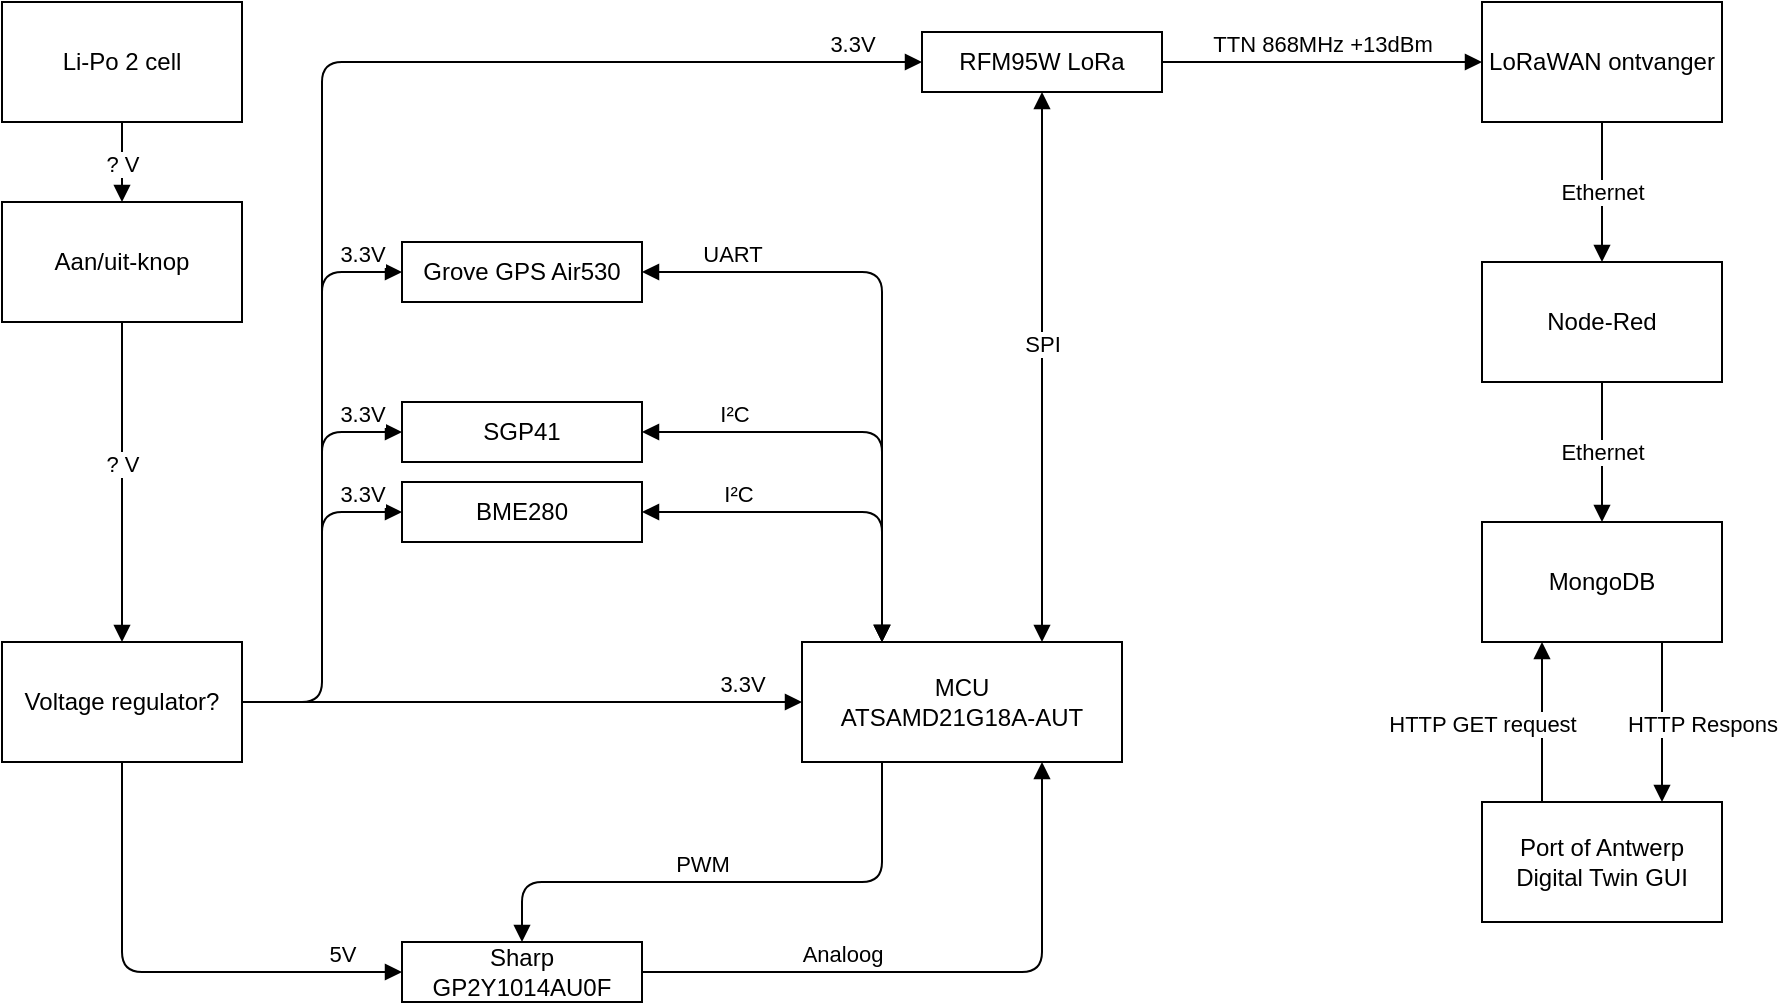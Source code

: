 <mxfile version="15.7.3" type="device"><diagram id="DnlSXQdmpU_UbplTDDjH" name="Pagina-1"><mxGraphModel dx="1102" dy="875" grid="1" gridSize="10" guides="1" tooltips="1" connect="1" arrows="1" fold="1" page="1" pageScale="1" pageWidth="827" pageHeight="1169" math="0" shadow="0"><root><mxCell id="0"/><mxCell id="1" parent="0"/><mxCell id="5vOnl-Bp9BRZOPpWkiGO-2" value="Aan/uit-knop" style="rounded=0;whiteSpace=wrap;html=1;" parent="1" vertex="1"><mxGeometry x="40" y="140" width="120" height="60" as="geometry"/></mxCell><mxCell id="vBzpkqg0vLZWILdxWITh-1" value="Li-Po 2 cell" style="rounded=0;whiteSpace=wrap;html=1;" parent="1" vertex="1"><mxGeometry x="40" y="40" width="120" height="60" as="geometry"/></mxCell><mxCell id="vBzpkqg0vLZWILdxWITh-2" value="? V" style="html=1;verticalAlign=bottom;endArrow=block;exitX=0.5;exitY=1;exitDx=0;exitDy=0;entryX=0.5;entryY=0;entryDx=0;entryDy=0;" parent="1" source="vBzpkqg0vLZWILdxWITh-1" target="5vOnl-Bp9BRZOPpWkiGO-2" edge="1"><mxGeometry x="0.5" width="80" relative="1" as="geometry"><mxPoint x="320" y="239.5" as="sourcePoint"/><mxPoint x="340" y="300" as="targetPoint"/><Array as="points"><mxPoint x="100" y="130"/></Array><mxPoint as="offset"/></mxGeometry></mxCell><mxCell id="srYokaDhOD0vxYr85T8N-5" value="SGP41" style="rounded=0;whiteSpace=wrap;html=1;" parent="1" vertex="1"><mxGeometry x="240" y="240" width="120" height="30" as="geometry"/></mxCell><mxCell id="srYokaDhOD0vxYr85T8N-6" value="BME280" style="rounded=0;whiteSpace=wrap;html=1;" parent="1" vertex="1"><mxGeometry x="240" y="280" width="120" height="30" as="geometry"/></mxCell><mxCell id="srYokaDhOD0vxYr85T8N-7" value="MCU &lt;br&gt;ATSAMD21G18A-AUT" style="rounded=0;whiteSpace=wrap;html=1;" parent="1" vertex="1"><mxGeometry x="440" y="360" width="160" height="60" as="geometry"/></mxCell><mxCell id="srYokaDhOD0vxYr85T8N-9" value="Sharp GP2Y1014AU0F" style="rounded=0;whiteSpace=wrap;html=1;" parent="1" vertex="1"><mxGeometry x="240" y="510" width="120" height="30" as="geometry"/></mxCell><mxCell id="srYokaDhOD0vxYr85T8N-13" value="5V" style="html=1;verticalAlign=bottom;endArrow=block;exitX=0.5;exitY=1;exitDx=0;exitDy=0;entryX=0;entryY=0.5;entryDx=0;entryDy=0;" parent="1" source="wOs-kT8Wim8ASKRAYvjD-4" target="srYokaDhOD0vxYr85T8N-9" edge="1"><mxGeometry x="0.755" width="80" relative="1" as="geometry"><mxPoint x="100" y="460" as="sourcePoint"/><mxPoint x="450" y="595" as="targetPoint"/><Array as="points"><mxPoint x="100" y="525"/></Array><mxPoint as="offset"/></mxGeometry></mxCell><mxCell id="srYokaDhOD0vxYr85T8N-15" value="3.3V" style="html=1;verticalAlign=bottom;endArrow=block;entryX=0;entryY=0.5;entryDx=0;entryDy=0;exitX=1;exitY=0.5;exitDx=0;exitDy=0;" parent="1" source="wOs-kT8Wim8ASKRAYvjD-4" target="srYokaDhOD0vxYr85T8N-7" edge="1"><mxGeometry x="0.786" width="80" relative="1" as="geometry"><mxPoint x="150" y="390" as="sourcePoint"/><mxPoint x="250" y="415" as="targetPoint"/><Array as="points"/><mxPoint as="offset"/></mxGeometry></mxCell><mxCell id="srYokaDhOD0vxYr85T8N-21" value="3.3V" style="html=1;verticalAlign=bottom;endArrow=block;entryX=0;entryY=0.5;entryDx=0;entryDy=0;" parent="1" target="srYokaDhOD0vxYr85T8N-5" edge="1"><mxGeometry x="0.68" width="80" relative="1" as="geometry"><mxPoint x="200" y="340" as="sourcePoint"/><mxPoint x="250" y="225" as="targetPoint"/><Array as="points"><mxPoint x="200" y="255"/></Array><mxPoint as="offset"/></mxGeometry></mxCell><mxCell id="srYokaDhOD0vxYr85T8N-22" value="3.3V" style="html=1;verticalAlign=bottom;endArrow=block;entryX=0;entryY=0.5;entryDx=0;entryDy=0;" parent="1" target="srYokaDhOD0vxYr85T8N-6" edge="1"><mxGeometry x="0.529" width="80" relative="1" as="geometry"><mxPoint x="200" y="340" as="sourcePoint"/><mxPoint x="250" y="265" as="targetPoint"/><Array as="points"><mxPoint x="200" y="295"/></Array><mxPoint as="offset"/></mxGeometry></mxCell><mxCell id="srYokaDhOD0vxYr85T8N-25" value="Analoog" style="html=1;verticalAlign=bottom;endArrow=block;exitX=1;exitY=0.5;exitDx=0;exitDy=0;entryX=0.75;entryY=1;entryDx=0;entryDy=0;" parent="1" source="srYokaDhOD0vxYr85T8N-9" target="srYokaDhOD0vxYr85T8N-7" edge="1"><mxGeometry x="-0.344" width="80" relative="1" as="geometry"><mxPoint x="370" y="555" as="sourcePoint"/><mxPoint x="515" y="510" as="targetPoint"/><Array as="points"><mxPoint x="560" y="525"/></Array><mxPoint as="offset"/></mxGeometry></mxCell><mxCell id="srYokaDhOD0vxYr85T8N-26" value="I²C" style="html=1;verticalAlign=bottom;endArrow=block;exitX=1;exitY=0.5;exitDx=0;exitDy=0;entryX=0.25;entryY=0;entryDx=0;entryDy=0;startArrow=block;startFill=1;" parent="1" source="srYokaDhOD0vxYr85T8N-6" target="srYokaDhOD0vxYr85T8N-7" edge="1"><mxGeometry x="-0.484" width="80" relative="1" as="geometry"><mxPoint x="370" y="415" as="sourcePoint"/><mxPoint x="480" y="380" as="targetPoint"/><Array as="points"><mxPoint x="480" y="295"/></Array><mxPoint as="offset"/></mxGeometry></mxCell><mxCell id="srYokaDhOD0vxYr85T8N-27" value="I²C" style="html=1;verticalAlign=bottom;endArrow=block;entryX=0.25;entryY=0;entryDx=0;entryDy=0;exitX=1;exitY=0.5;exitDx=0;exitDy=0;startArrow=block;startFill=1;" parent="1" source="srYokaDhOD0vxYr85T8N-5" target="srYokaDhOD0vxYr85T8N-7" edge="1"><mxGeometry x="-0.59" width="80" relative="1" as="geometry"><mxPoint x="380" y="255" as="sourcePoint"/><mxPoint x="500.0" y="270" as="targetPoint"/><Array as="points"><mxPoint x="480" y="255"/></Array><mxPoint as="offset"/></mxGeometry></mxCell><mxCell id="srYokaDhOD0vxYr85T8N-34" value="LoRaWAN ontvanger" style="rounded=0;whiteSpace=wrap;html=1;" parent="1" vertex="1"><mxGeometry x="780" y="40" width="120" height="60" as="geometry"/></mxCell><mxCell id="srYokaDhOD0vxYr85T8N-35" value="MongoDB" style="rounded=0;whiteSpace=wrap;html=1;" parent="1" vertex="1"><mxGeometry x="780" y="300" width="120" height="60" as="geometry"/></mxCell><mxCell id="srYokaDhOD0vxYr85T8N-36" value="Port of Antwerp&lt;br&gt;Digital Twin GUI" style="rounded=0;whiteSpace=wrap;html=1;" parent="1" vertex="1"><mxGeometry x="780" y="440" width="120" height="60" as="geometry"/></mxCell><mxCell id="srYokaDhOD0vxYr85T8N-37" value="HTTP GET request" style="html=1;verticalAlign=bottom;endArrow=block;exitX=0.25;exitY=0;exitDx=0;exitDy=0;entryX=0.25;entryY=1;entryDx=0;entryDy=0;" parent="1" edge="1" target="srYokaDhOD0vxYr85T8N-35"><mxGeometry x="-0.25" y="30" width="80" relative="1" as="geometry"><mxPoint x="810" y="440" as="sourcePoint"/><mxPoint x="810" y="370" as="targetPoint"/><mxPoint as="offset"/></mxGeometry></mxCell><mxCell id="srYokaDhOD0vxYr85T8N-38" value="HTTP Respons" style="html=1;verticalAlign=bottom;endArrow=block;exitX=0.75;exitY=1;exitDx=0;exitDy=0;entryX=0.75;entryY=0;entryDx=0;entryDy=0;" parent="1" source="srYokaDhOD0vxYr85T8N-35" target="srYokaDhOD0vxYr85T8N-36" edge="1"><mxGeometry x="0.25" y="20" width="80" relative="1" as="geometry"><mxPoint x="580" y="310" as="sourcePoint"/><mxPoint x="660" y="310" as="targetPoint"/><mxPoint as="offset"/></mxGeometry></mxCell><mxCell id="srYokaDhOD0vxYr85T8N-39" value="Ethernet" style="html=1;verticalAlign=bottom;endArrow=block;exitX=0.5;exitY=1;exitDx=0;exitDy=0;entryX=0.5;entryY=0;entryDx=0;entryDy=0;" parent="1" source="srYokaDhOD0vxYr85T8N-34" target="wOs-kT8Wim8ASKRAYvjD-2" edge="1"><mxGeometry x="0.25" width="80" relative="1" as="geometry"><mxPoint x="839.58" y="110" as="sourcePoint"/><mxPoint x="853" y="160" as="targetPoint"/><mxPoint as="offset"/></mxGeometry></mxCell><mxCell id="E2bTZ94-ArNE7u7Xh1Ha-2" value="RFM95W LoRa" style="rounded=0;whiteSpace=wrap;html=1;" parent="1" vertex="1"><mxGeometry x="500" y="55" width="120" height="30" as="geometry"/></mxCell><mxCell id="E2bTZ94-ArNE7u7Xh1Ha-3" value="TTN 868MHz +13dBm" style="html=1;verticalAlign=bottom;endArrow=block;exitX=1;exitY=0.5;exitDx=0;exitDy=0;entryX=0;entryY=0.5;entryDx=0;entryDy=0;" parent="1" source="E2bTZ94-ArNE7u7Xh1Ha-2" target="srYokaDhOD0vxYr85T8N-34" edge="1"><mxGeometry width="80" relative="1" as="geometry"><mxPoint x="640.0" y="110" as="sourcePoint"/><mxPoint x="640.0" y="190.0" as="targetPoint"/><mxPoint as="offset"/></mxGeometry></mxCell><mxCell id="E2bTZ94-ArNE7u7Xh1Ha-4" value="Grove GPS Air530" style="rounded=0;whiteSpace=wrap;html=1;" parent="1" vertex="1"><mxGeometry x="240" y="160" width="120" height="30" as="geometry"/></mxCell><mxCell id="E2bTZ94-ArNE7u7Xh1Ha-5" value="3.3V" style="html=1;verticalAlign=bottom;endArrow=block;entryX=0;entryY=0.5;entryDx=0;entryDy=0;" parent="1" target="E2bTZ94-ArNE7u7Xh1Ha-4" edge="1"><mxGeometry x="0.805" width="80" relative="1" as="geometry"><mxPoint x="200" y="340" as="sourcePoint"/><mxPoint x="250" y="145" as="targetPoint"/><Array as="points"><mxPoint x="200" y="175"/></Array><mxPoint as="offset"/></mxGeometry></mxCell><mxCell id="E2bTZ94-ArNE7u7Xh1Ha-6" value="UART" style="html=1;verticalAlign=bottom;endArrow=block;exitX=1;exitY=0.5;exitDx=0;exitDy=0;entryX=0.25;entryY=0;entryDx=0;entryDy=0;startArrow=block;startFill=1;" parent="1" source="E2bTZ94-ArNE7u7Xh1Ha-4" target="srYokaDhOD0vxYr85T8N-7" edge="1"><mxGeometry x="-0.709" width="80" relative="1" as="geometry"><mxPoint x="380" y="180" as="sourcePoint"/><mxPoint x="520" y="240" as="targetPoint"/><Array as="points"><mxPoint x="480" y="175"/></Array><mxPoint as="offset"/></mxGeometry></mxCell><mxCell id="E2bTZ94-ArNE7u7Xh1Ha-7" value="3.3V" style="html=1;verticalAlign=bottom;endArrow=block;entryX=0;entryY=0.5;entryDx=0;entryDy=0;exitX=1;exitY=0.5;exitDx=0;exitDy=0;" parent="1" source="wOs-kT8Wim8ASKRAYvjD-4" target="E2bTZ94-ArNE7u7Xh1Ha-2" edge="1"><mxGeometry x="0.893" width="80" relative="1" as="geometry"><mxPoint x="150" y="390" as="sourcePoint"/><mxPoint x="250" y="185.0" as="targetPoint"/><Array as="points"><mxPoint x="200" y="390"/><mxPoint x="200" y="70"/></Array><mxPoint as="offset"/></mxGeometry></mxCell><mxCell id="E2bTZ94-ArNE7u7Xh1Ha-8" value="SPI" style="html=1;verticalAlign=bottom;endArrow=block;entryX=0.5;entryY=1;entryDx=0;entryDy=0;startArrow=block;startFill=1;" parent="1" target="E2bTZ94-ArNE7u7Xh1Ha-2" edge="1"><mxGeometry x="0.018" width="80" relative="1" as="geometry"><mxPoint x="560" y="360" as="sourcePoint"/><mxPoint x="570" y="100" as="targetPoint"/><mxPoint as="offset"/><Array as="points"/></mxGeometry></mxCell><mxCell id="wOs-kT8Wim8ASKRAYvjD-1" value="PWM" style="html=1;verticalAlign=bottom;endArrow=block;exitX=0.25;exitY=1;exitDx=0;exitDy=0;entryX=0.5;entryY=0;entryDx=0;entryDy=0;" edge="1" parent="1" source="srYokaDhOD0vxYr85T8N-7" target="srYokaDhOD0vxYr85T8N-9"><mxGeometry x="0.111" width="80" relative="1" as="geometry"><mxPoint x="270" y="637" as="sourcePoint"/><mxPoint x="470" y="532" as="targetPoint"/><Array as="points"><mxPoint x="480" y="480"/><mxPoint x="300" y="480"/></Array><mxPoint as="offset"/></mxGeometry></mxCell><mxCell id="wOs-kT8Wim8ASKRAYvjD-2" value="Node-Red" style="rounded=0;whiteSpace=wrap;html=1;" vertex="1" parent="1"><mxGeometry x="780" y="170" width="120" height="60" as="geometry"/></mxCell><mxCell id="wOs-kT8Wim8ASKRAYvjD-3" value="Ethernet" style="html=1;verticalAlign=bottom;endArrow=block;exitX=0.5;exitY=1;exitDx=0;exitDy=0;" edge="1" parent="1" source="wOs-kT8Wim8ASKRAYvjD-2" target="srYokaDhOD0vxYr85T8N-35"><mxGeometry x="0.25" width="80" relative="1" as="geometry"><mxPoint x="980" y="240" as="sourcePoint"/><mxPoint x="980" y="320" as="targetPoint"/><mxPoint as="offset"/></mxGeometry></mxCell><mxCell id="wOs-kT8Wim8ASKRAYvjD-4" value="Voltage regulator?" style="rounded=0;whiteSpace=wrap;html=1;" vertex="1" parent="1"><mxGeometry x="40" y="360" width="120" height="60" as="geometry"/></mxCell><mxCell id="wOs-kT8Wim8ASKRAYvjD-5" value="? V" style="html=1;verticalAlign=bottom;endArrow=block;exitX=0.5;exitY=1;exitDx=0;exitDy=0;entryX=0.5;entryY=0;entryDx=0;entryDy=0;" edge="1" parent="1" source="5vOnl-Bp9BRZOPpWkiGO-2" target="wOs-kT8Wim8ASKRAYvjD-4"><mxGeometry width="80" relative="1" as="geometry"><mxPoint x="110" y="110" as="sourcePoint"/><mxPoint x="110" y="150" as="targetPoint"/><Array as="points"/><mxPoint as="offset"/></mxGeometry></mxCell></root></mxGraphModel></diagram></mxfile>